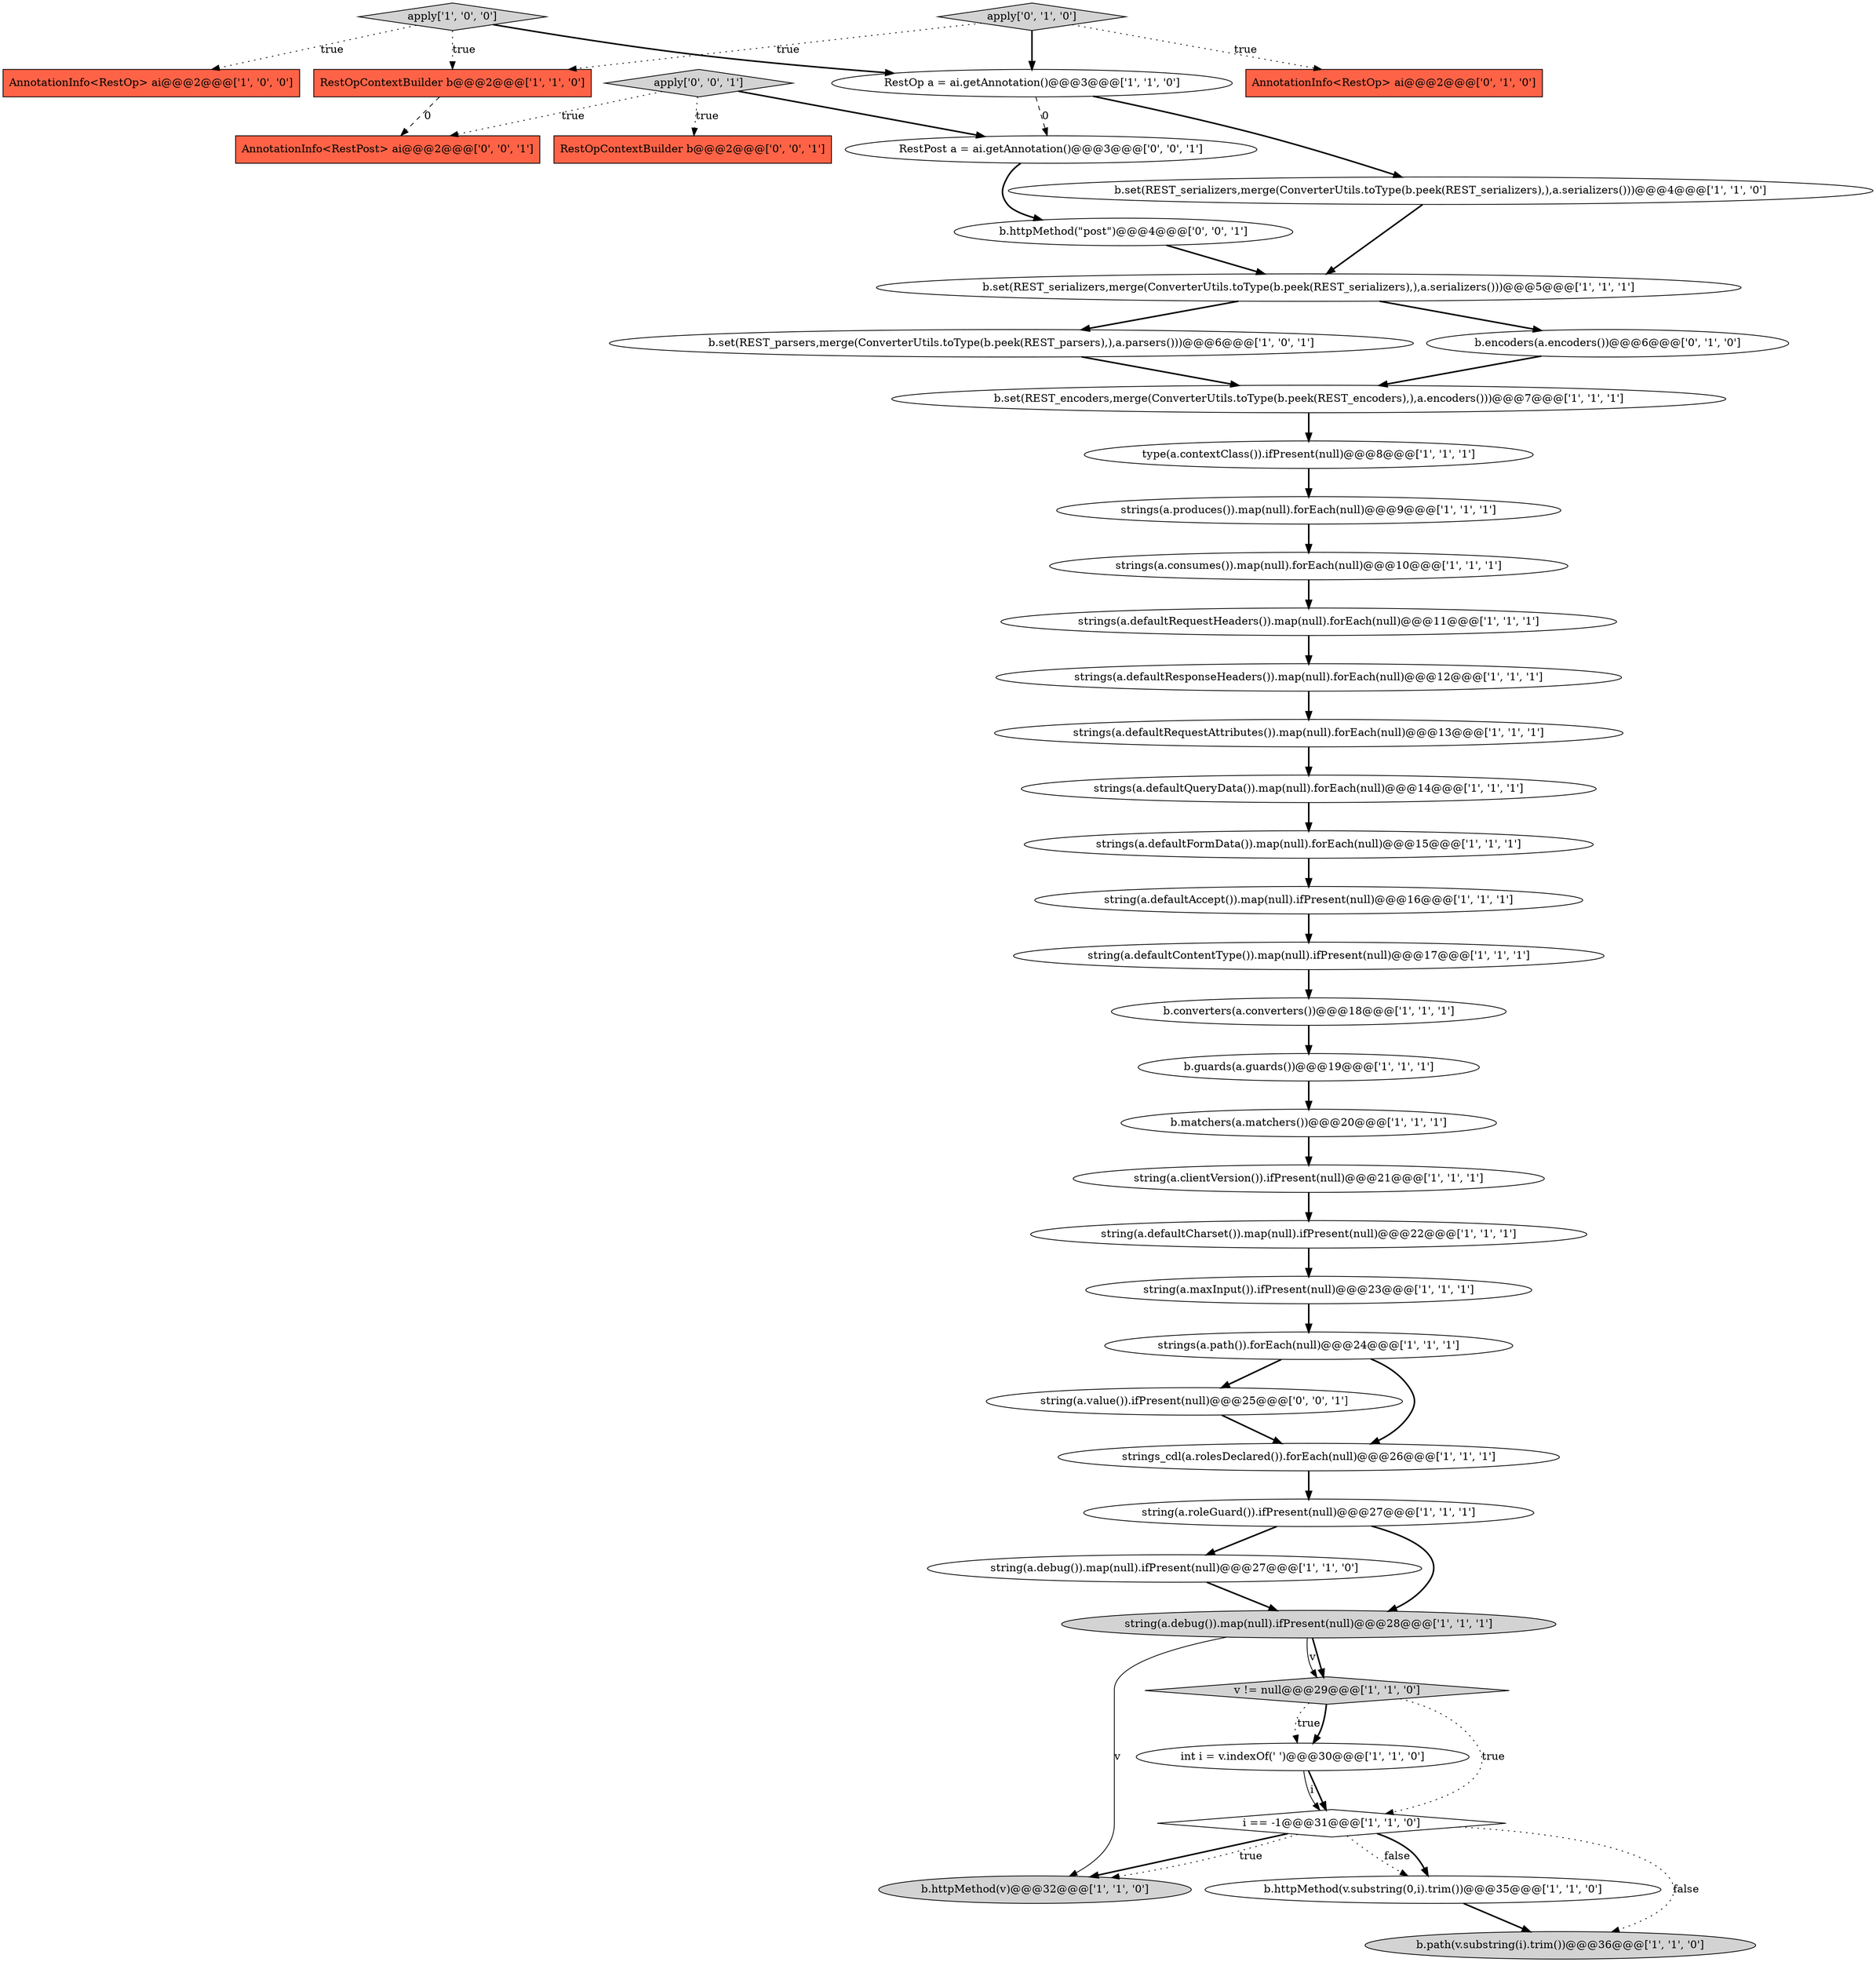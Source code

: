 digraph {
39 [style = filled, label = "string(a.value()).ifPresent(null)@@@25@@@['0', '0', '1']", fillcolor = white, shape = ellipse image = "AAA0AAABBB3BBB"];
31 [style = filled, label = "strings(a.path()).forEach(null)@@@24@@@['1', '1', '1']", fillcolor = white, shape = ellipse image = "AAA0AAABBB1BBB"];
25 [style = filled, label = "b.set(REST_serializers,merge(ConverterUtils.toType(b.peek(REST_serializers),),a.serializers()))@@@4@@@['1', '1', '0']", fillcolor = white, shape = ellipse image = "AAA0AAABBB1BBB"];
19 [style = filled, label = "strings(a.produces()).map(null).forEach(null)@@@9@@@['1', '1', '1']", fillcolor = white, shape = ellipse image = "AAA0AAABBB1BBB"];
21 [style = filled, label = "b.httpMethod(v.substring(0,i).trim())@@@35@@@['1', '1', '0']", fillcolor = white, shape = ellipse image = "AAA0AAABBB1BBB"];
11 [style = filled, label = "string(a.defaultCharset()).map(null).ifPresent(null)@@@22@@@['1', '1', '1']", fillcolor = white, shape = ellipse image = "AAA0AAABBB1BBB"];
32 [style = filled, label = "string(a.defaultAccept()).map(null).ifPresent(null)@@@16@@@['1', '1', '1']", fillcolor = white, shape = ellipse image = "AAA0AAABBB1BBB"];
15 [style = filled, label = "strings(a.defaultRequestHeaders()).map(null).forEach(null)@@@11@@@['1', '1', '1']", fillcolor = white, shape = ellipse image = "AAA0AAABBB1BBB"];
14 [style = filled, label = "b.path(v.substring(i).trim())@@@36@@@['1', '1', '0']", fillcolor = lightgray, shape = ellipse image = "AAA0AAABBB1BBB"];
26 [style = filled, label = "b.set(REST_parsers,merge(ConverterUtils.toType(b.peek(REST_parsers),),a.parsers()))@@@6@@@['1', '0', '1']", fillcolor = white, shape = ellipse image = "AAA0AAABBB1BBB"];
22 [style = filled, label = "strings(a.consumes()).map(null).forEach(null)@@@10@@@['1', '1', '1']", fillcolor = white, shape = ellipse image = "AAA0AAABBB1BBB"];
4 [style = filled, label = "AnnotationInfo<RestOp> ai@@@2@@@['1', '0', '0']", fillcolor = tomato, shape = box image = "AAA0AAABBB1BBB"];
12 [style = filled, label = "strings(a.defaultQueryData()).map(null).forEach(null)@@@14@@@['1', '1', '1']", fillcolor = white, shape = ellipse image = "AAA0AAABBB1BBB"];
5 [style = filled, label = "string(a.defaultContentType()).map(null).ifPresent(null)@@@17@@@['1', '1', '1']", fillcolor = white, shape = ellipse image = "AAA0AAABBB1BBB"];
35 [style = filled, label = "AnnotationInfo<RestOp> ai@@@2@@@['0', '1', '0']", fillcolor = tomato, shape = box image = "AAA0AAABBB2BBB"];
43 [style = filled, label = "apply['0', '0', '1']", fillcolor = lightgray, shape = diamond image = "AAA0AAABBB3BBB"];
3 [style = filled, label = "strings(a.defaultFormData()).map(null).forEach(null)@@@15@@@['1', '1', '1']", fillcolor = white, shape = ellipse image = "AAA0AAABBB1BBB"];
20 [style = filled, label = "string(a.debug()).map(null).ifPresent(null)@@@28@@@['1', '1', '1']", fillcolor = lightgray, shape = ellipse image = "AAA0AAABBB1BBB"];
10 [style = filled, label = "apply['1', '0', '0']", fillcolor = lightgray, shape = diamond image = "AAA0AAABBB1BBB"];
27 [style = filled, label = "b.httpMethod(v)@@@32@@@['1', '1', '0']", fillcolor = lightgray, shape = ellipse image = "AAA0AAABBB1BBB"];
42 [style = filled, label = "AnnotationInfo<RestPost> ai@@@2@@@['0', '0', '1']", fillcolor = tomato, shape = box image = "AAA0AAABBB3BBB"];
0 [style = filled, label = "b.guards(a.guards())@@@19@@@['1', '1', '1']", fillcolor = white, shape = ellipse image = "AAA0AAABBB1BBB"];
24 [style = filled, label = "b.converters(a.converters())@@@18@@@['1', '1', '1']", fillcolor = white, shape = ellipse image = "AAA0AAABBB1BBB"];
6 [style = filled, label = "RestOp a = ai.getAnnotation()@@@3@@@['1', '1', '0']", fillcolor = white, shape = ellipse image = "AAA0AAABBB1BBB"];
13 [style = filled, label = "RestOpContextBuilder b@@@2@@@['1', '1', '0']", fillcolor = tomato, shape = box image = "AAA0AAABBB1BBB"];
1 [style = filled, label = "v != null@@@29@@@['1', '1', '0']", fillcolor = lightgray, shape = diamond image = "AAA0AAABBB1BBB"];
30 [style = filled, label = "strings(a.defaultResponseHeaders()).map(null).forEach(null)@@@12@@@['1', '1', '1']", fillcolor = white, shape = ellipse image = "AAA0AAABBB1BBB"];
23 [style = filled, label = "b.set(REST_serializers,merge(ConverterUtils.toType(b.peek(REST_serializers),),a.serializers()))@@@5@@@['1', '1', '1']", fillcolor = white, shape = ellipse image = "AAA0AAABBB1BBB"];
38 [style = filled, label = "b.httpMethod(\"post\")@@@4@@@['0', '0', '1']", fillcolor = white, shape = ellipse image = "AAA0AAABBB3BBB"];
34 [style = filled, label = "string(a.maxInput()).ifPresent(null)@@@23@@@['1', '1', '1']", fillcolor = white, shape = ellipse image = "AAA0AAABBB1BBB"];
8 [style = filled, label = "string(a.clientVersion()).ifPresent(null)@@@21@@@['1', '1', '1']", fillcolor = white, shape = ellipse image = "AAA0AAABBB1BBB"];
40 [style = filled, label = "RestPost a = ai.getAnnotation()@@@3@@@['0', '0', '1']", fillcolor = white, shape = ellipse image = "AAA0AAABBB3BBB"];
37 [style = filled, label = "apply['0', '1', '0']", fillcolor = lightgray, shape = diamond image = "AAA0AAABBB2BBB"];
16 [style = filled, label = "b.matchers(a.matchers())@@@20@@@['1', '1', '1']", fillcolor = white, shape = ellipse image = "AAA0AAABBB1BBB"];
28 [style = filled, label = "string(a.debug()).map(null).ifPresent(null)@@@27@@@['1', '1', '0']", fillcolor = white, shape = ellipse image = "AAA0AAABBB1BBB"];
36 [style = filled, label = "b.encoders(a.encoders())@@@6@@@['0', '1', '0']", fillcolor = white, shape = ellipse image = "AAA0AAABBB2BBB"];
7 [style = filled, label = "type(a.contextClass()).ifPresent(null)@@@8@@@['1', '1', '1']", fillcolor = white, shape = ellipse image = "AAA0AAABBB1BBB"];
9 [style = filled, label = "i == -1@@@31@@@['1', '1', '0']", fillcolor = white, shape = diamond image = "AAA0AAABBB1BBB"];
18 [style = filled, label = "strings(a.defaultRequestAttributes()).map(null).forEach(null)@@@13@@@['1', '1', '1']", fillcolor = white, shape = ellipse image = "AAA0AAABBB1BBB"];
41 [style = filled, label = "RestOpContextBuilder b@@@2@@@['0', '0', '1']", fillcolor = tomato, shape = box image = "AAA0AAABBB3BBB"];
2 [style = filled, label = "string(a.roleGuard()).ifPresent(null)@@@27@@@['1', '1', '1']", fillcolor = white, shape = ellipse image = "AAA0AAABBB1BBB"];
33 [style = filled, label = "strings_cdl(a.rolesDeclared()).forEach(null)@@@26@@@['1', '1', '1']", fillcolor = white, shape = ellipse image = "AAA0AAABBB1BBB"];
17 [style = filled, label = "b.set(REST_encoders,merge(ConverterUtils.toType(b.peek(REST_encoders),),a.encoders()))@@@7@@@['1', '1', '1']", fillcolor = white, shape = ellipse image = "AAA0AAABBB1BBB"];
29 [style = filled, label = "int i = v.indexOf(' ')@@@30@@@['1', '1', '0']", fillcolor = white, shape = ellipse image = "AAA0AAABBB1BBB"];
32->5 [style = bold, label=""];
13->42 [style = dashed, label="0"];
0->16 [style = bold, label=""];
9->21 [style = dotted, label="false"];
2->20 [style = bold, label=""];
22->15 [style = bold, label=""];
26->17 [style = bold, label=""];
16->8 [style = bold, label=""];
28->20 [style = bold, label=""];
25->23 [style = bold, label=""];
24->0 [style = bold, label=""];
9->14 [style = dotted, label="false"];
29->9 [style = bold, label=""];
23->26 [style = bold, label=""];
18->12 [style = bold, label=""];
29->9 [style = solid, label="i"];
37->13 [style = dotted, label="true"];
38->23 [style = bold, label=""];
34->31 [style = bold, label=""];
15->30 [style = bold, label=""];
6->40 [style = dashed, label="0"];
20->1 [style = bold, label=""];
43->42 [style = dotted, label="true"];
37->6 [style = bold, label=""];
40->38 [style = bold, label=""];
30->18 [style = bold, label=""];
10->6 [style = bold, label=""];
39->33 [style = bold, label=""];
9->27 [style = bold, label=""];
17->7 [style = bold, label=""];
43->40 [style = bold, label=""];
1->29 [style = dotted, label="true"];
9->27 [style = dotted, label="true"];
37->35 [style = dotted, label="true"];
11->34 [style = bold, label=""];
10->13 [style = dotted, label="true"];
20->1 [style = solid, label="v"];
5->24 [style = bold, label=""];
31->33 [style = bold, label=""];
1->9 [style = dotted, label="true"];
9->21 [style = bold, label=""];
43->41 [style = dotted, label="true"];
23->36 [style = bold, label=""];
12->3 [style = bold, label=""];
31->39 [style = bold, label=""];
36->17 [style = bold, label=""];
20->27 [style = solid, label="v"];
10->4 [style = dotted, label="true"];
1->29 [style = bold, label=""];
3->32 [style = bold, label=""];
8->11 [style = bold, label=""];
7->19 [style = bold, label=""];
19->22 [style = bold, label=""];
2->28 [style = bold, label=""];
33->2 [style = bold, label=""];
6->25 [style = bold, label=""];
21->14 [style = bold, label=""];
}
